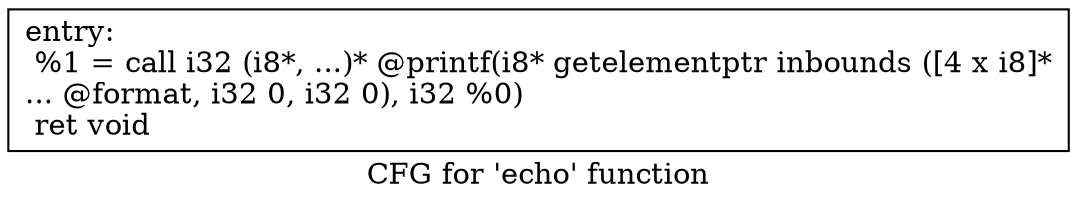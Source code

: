 digraph "CFG for 'echo' function" {
	label="CFG for 'echo' function";

	Node0x907dcb8 [shape=record,label="{entry:\l  %1 = call i32 (i8*, ...)* @printf(i8* getelementptr inbounds ([4 x i8]*\l... @format, i32 0, i32 0), i32 %0)\l  ret void\l}"];
}
